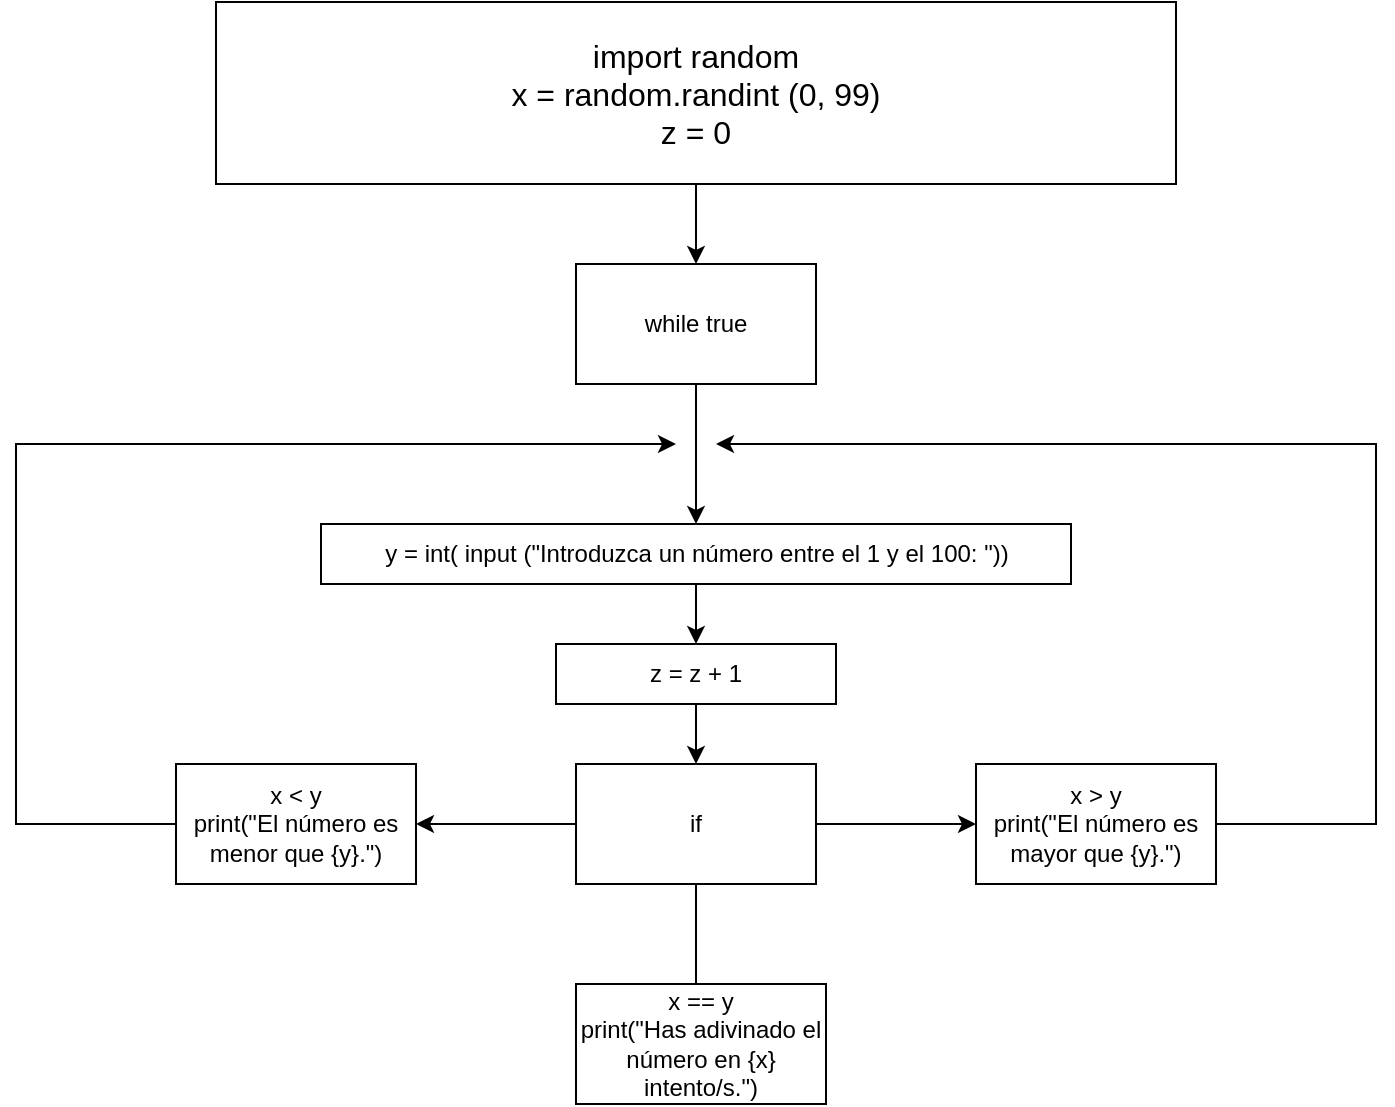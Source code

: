 <mxfile version="12.2.4" pages="1"><diagram id="jsIaoMNVmqUOAf2w-SL6" name="Page-1"><mxGraphModel dx="960" dy="285" grid="1" gridSize="10" guides="1" tooltips="1" connect="1" arrows="1" fold="1" page="1" pageScale="1" pageWidth="827" pageHeight="1169" math="0" shadow="0"><root><mxCell id="0"/><mxCell id="1" parent="0"/><mxCell id="11" style="edgeStyle=orthogonalEdgeStyle;rounded=0;orthogonalLoop=1;jettySize=auto;html=1;" parent="1" source="10" target="12" edge="1"><mxGeometry relative="1" as="geometry"><mxPoint x="405" y="160" as="targetPoint"/></mxGeometry></mxCell><mxCell id="10" value="&lt;font size=&quot;3&quot;&gt;import random&lt;br&gt;x = random.randint (0, 99)&lt;/font&gt;&lt;font size=&quot;3&quot;&gt;&lt;br&gt;z = 0&lt;br&gt;&lt;/font&gt;" style="rounded=0;whiteSpace=wrap;html=1;" parent="1" vertex="1"><mxGeometry x="160" y="29" width="480" height="91" as="geometry"/></mxCell><mxCell id="14" value="" style="edgeStyle=orthogonalEdgeStyle;rounded=0;orthogonalLoop=1;jettySize=auto;html=1;" parent="1" source="12" target="27" edge="1"><mxGeometry relative="1" as="geometry"><mxPoint x="400" y="290" as="targetPoint"/></mxGeometry></mxCell><mxCell id="12" value="while true" style="rounded=0;whiteSpace=wrap;html=1;" parent="1" vertex="1"><mxGeometry x="340" y="160" width="120" height="60" as="geometry"/></mxCell><mxCell id="16" value="" style="edgeStyle=orthogonalEdgeStyle;rounded=0;orthogonalLoop=1;jettySize=auto;html=1;" parent="1" source="13" edge="1"><mxGeometry relative="1" as="geometry"><mxPoint x="400" y="540.0" as="targetPoint"/></mxGeometry></mxCell><mxCell id="18" value="" style="edgeStyle=orthogonalEdgeStyle;rounded=0;orthogonalLoop=1;jettySize=auto;html=1;" parent="1" source="13" edge="1"><mxGeometry relative="1" as="geometry"><mxPoint x="540" y="440" as="targetPoint"/></mxGeometry></mxCell><mxCell id="23" value="" style="edgeStyle=none;rounded=0;orthogonalLoop=1;jettySize=auto;html=1;" parent="1" source="13" target="22" edge="1"><mxGeometry relative="1" as="geometry"/></mxCell><mxCell id="13" value="if" style="rounded=0;whiteSpace=wrap;html=1;" parent="1" vertex="1"><mxGeometry x="340" y="410" width="120" height="60" as="geometry"/></mxCell><mxCell id="25" value="" style="edgeStyle=none;rounded=0;orthogonalLoop=1;jettySize=auto;html=1;" parent="1" source="22" edge="1"><mxGeometry relative="1" as="geometry"><mxPoint x="390" y="250" as="targetPoint"/><Array as="points"><mxPoint x="60" y="440"/><mxPoint x="60" y="250"/></Array></mxGeometry></mxCell><mxCell id="22" value="x &amp;lt; y&lt;br&gt;print(&quot;El número es menor que {y}.&quot;)" style="rounded=0;whiteSpace=wrap;html=1;" parent="1" vertex="1"><mxGeometry x="140" y="410" width="120" height="60" as="geometry"/></mxCell><mxCell id="20" value="" style="rounded=0;orthogonalLoop=1;jettySize=auto;html=1;exitX=1;exitY=0.5;exitDx=0;exitDy=0;" parent="1" source="17" edge="1"><mxGeometry relative="1" as="geometry"><mxPoint x="410" y="250" as="targetPoint"/><Array as="points"><mxPoint x="740" y="440"/><mxPoint x="740" y="250"/></Array></mxGeometry></mxCell><mxCell id="17" value="x &amp;gt; y&lt;br&gt;print(&quot;El número es mayor que {y}.&quot;)" style="rounded=0;whiteSpace=wrap;html=1;" parent="1" vertex="1"><mxGeometry x="540" y="410" width="120" height="60" as="geometry"/></mxCell><mxCell id="15" value="x == y&lt;br&gt;print(&quot;Has adivinado el número en {x} intento/s.&quot;)" style="rounded=0;whiteSpace=wrap;html=1;" parent="1" vertex="1"><mxGeometry x="340" y="520" width="125" height="60" as="geometry"/></mxCell><mxCell id="30" value="" style="edgeStyle=none;rounded=0;orthogonalLoop=1;jettySize=auto;html=1;" parent="1" source="26" target="13" edge="1"><mxGeometry relative="1" as="geometry"/></mxCell><mxCell id="26" value="z = z + 1" style="rounded=0;whiteSpace=wrap;html=1;" parent="1" vertex="1"><mxGeometry x="330" y="350" width="140" height="30" as="geometry"/></mxCell><mxCell id="29" value="" style="edgeStyle=none;rounded=0;orthogonalLoop=1;jettySize=auto;html=1;" parent="1" source="27" edge="1"><mxGeometry relative="1" as="geometry"><mxPoint x="400" y="350" as="targetPoint"/></mxGeometry></mxCell><mxCell id="27" value="&lt;span style=&quot;white-space: normal&quot;&gt;&lt;font style=&quot;font-size: 12px&quot;&gt;y = int( input (&quot;Introduzca un número entre el 1 y el 100: &quot;))&lt;/font&gt;&lt;/span&gt;" style="rounded=0;whiteSpace=wrap;html=1;" parent="1" vertex="1"><mxGeometry x="212.5" y="290" width="375" height="30" as="geometry"/></mxCell></root></mxGraphModel></diagram></mxfile>